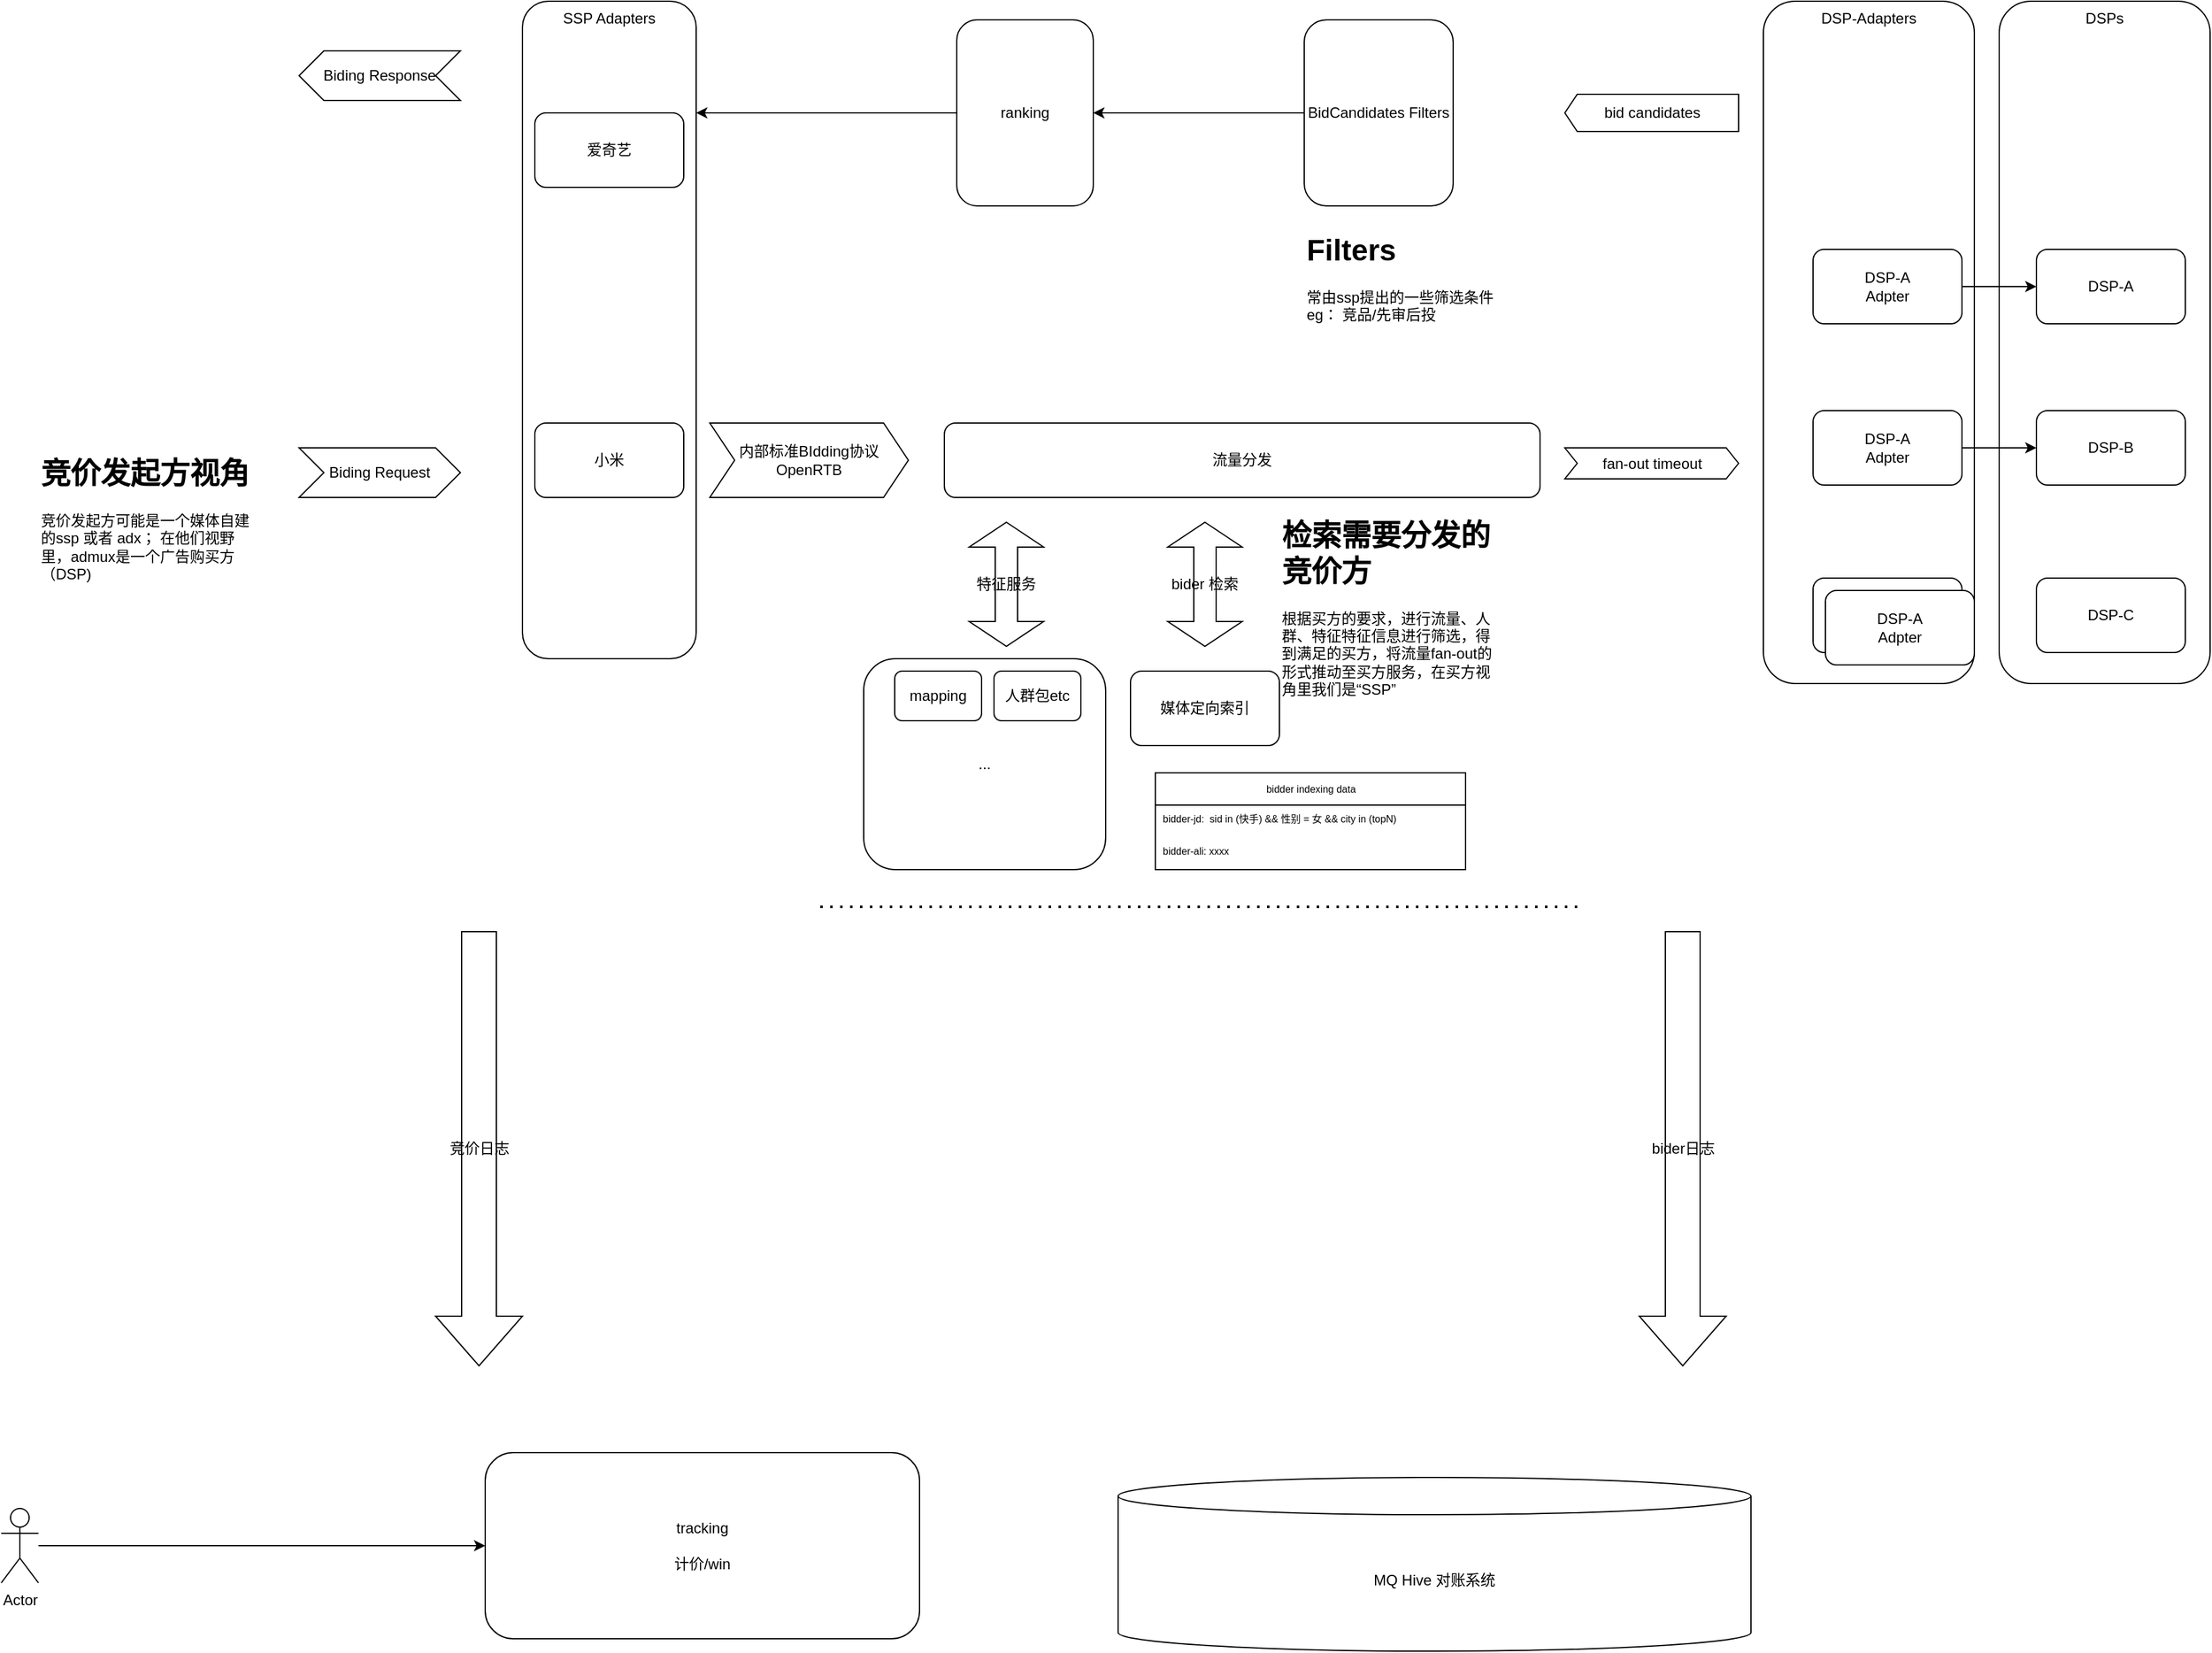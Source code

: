 <mxfile version="28.2.4">
  <diagram name="第 1 页" id="lOglNoOgg2-yyWmi44IV">
    <mxGraphModel dx="6283" dy="4197" grid="1" gridSize="10" guides="1" tooltips="1" connect="1" arrows="1" fold="1" page="1" pageScale="1" pageWidth="827" pageHeight="1169" math="0" shadow="0">
      <root>
        <mxCell id="0" />
        <mxCell id="1" parent="0" />
        <mxCell id="F5coQ6qRGWu3n4B3Xegy-55" value="SSP Adapters" style="rounded=1;whiteSpace=wrap;html=1;verticalAlign=top;" parent="1" vertex="1">
          <mxGeometry x="200" y="-250" width="140" height="530" as="geometry" />
        </mxCell>
        <mxCell id="F5coQ6qRGWu3n4B3Xegy-50" value="DSP-Adapters" style="rounded=1;whiteSpace=wrap;html=1;verticalAlign=top;" parent="1" vertex="1">
          <mxGeometry x="1200" y="-250" width="170" height="550" as="geometry" />
        </mxCell>
        <mxCell id="F5coQ6qRGWu3n4B3Xegy-38" value="DSPs" style="rounded=1;whiteSpace=wrap;html=1;verticalAlign=top;" parent="1" vertex="1">
          <mxGeometry x="1390" y="-250" width="170" height="550" as="geometry" />
        </mxCell>
        <mxCell id="F5coQ6qRGWu3n4B3Xegy-15" value="..." style="rounded=1;whiteSpace=wrap;html=1;" parent="1" vertex="1">
          <mxGeometry x="475" y="280" width="195" height="170" as="geometry" />
        </mxCell>
        <mxCell id="F5coQ6qRGWu3n4B3Xegy-1" value="爱奇艺" style="rounded=1;whiteSpace=wrap;html=1;" parent="1" vertex="1">
          <mxGeometry x="210" y="-160" width="120" height="60" as="geometry" />
        </mxCell>
        <mxCell id="F5coQ6qRGWu3n4B3Xegy-2" value="小米" style="rounded=1;whiteSpace=wrap;html=1;" parent="1" vertex="1">
          <mxGeometry x="210" y="90" width="120" height="60" as="geometry" />
        </mxCell>
        <mxCell id="F5coQ6qRGWu3n4B3Xegy-4" value="内部标准BIdding协议&lt;br&gt;OpenRTB" style="shape=step;perimeter=stepPerimeter;whiteSpace=wrap;html=1;fixedSize=1;" parent="1" vertex="1">
          <mxGeometry x="351" y="90" width="160" height="60" as="geometry" />
        </mxCell>
        <mxCell id="F5coQ6qRGWu3n4B3Xegy-5" value="流量分发" style="rounded=1;whiteSpace=wrap;html=1;" parent="1" vertex="1">
          <mxGeometry x="540" y="90" width="480" height="60" as="geometry" />
        </mxCell>
        <mxCell id="F5coQ6qRGWu3n4B3Xegy-7" value="&lt;h1 style=&quot;margin-top: 0px;&quot;&gt;竞价发起方视角&lt;br&gt;&lt;/h1&gt;&lt;p&gt;竞价发起方可能是一个媒体自建的ssp 或者 adx； 在他们视野里，admux是一个广告购买方（DSP)&amp;nbsp;&lt;/p&gt;" style="text;html=1;whiteSpace=wrap;overflow=hidden;rounded=0;" parent="1" vertex="1">
          <mxGeometry x="-190" y="110" width="180" height="120" as="geometry" />
        </mxCell>
        <mxCell id="F5coQ6qRGWu3n4B3Xegy-8" value="Biding Request" style="shape=step;perimeter=stepPerimeter;whiteSpace=wrap;html=1;fixedSize=1;" parent="1" vertex="1">
          <mxGeometry x="20" y="110" width="130" height="40" as="geometry" />
        </mxCell>
        <mxCell id="F5coQ6qRGWu3n4B3Xegy-9" value="媒体定向索引" style="rounded=1;whiteSpace=wrap;html=1;" parent="1" vertex="1">
          <mxGeometry x="690" y="290" width="120" height="60" as="geometry" />
        </mxCell>
        <mxCell id="F5coQ6qRGWu3n4B3Xegy-11" value="&lt;h1 style=&quot;margin-top: 0px;&quot;&gt;检索需要分发的竞价方&lt;/h1&gt;&lt;p&gt;根据买方的要求，进行流量、人群、特征特征信息进行筛选，得到满足的买方，将流量fan-out的形式推动至买方服务，在买方视角里我们是“SSP”&lt;/p&gt;" style="text;html=1;whiteSpace=wrap;overflow=hidden;rounded=0;" parent="1" vertex="1">
          <mxGeometry x="810" y="160" width="180" height="160" as="geometry" />
        </mxCell>
        <mxCell id="F5coQ6qRGWu3n4B3Xegy-12" value="特征服务" style="shape=doubleArrow;direction=south;whiteSpace=wrap;html=1;" parent="1" vertex="1">
          <mxGeometry x="560" y="170" width="60" height="100" as="geometry" />
        </mxCell>
        <mxCell id="F5coQ6qRGWu3n4B3Xegy-13" value="mapping" style="rounded=1;whiteSpace=wrap;html=1;" parent="1" vertex="1">
          <mxGeometry x="500" y="290" width="70" height="40" as="geometry" />
        </mxCell>
        <mxCell id="F5coQ6qRGWu3n4B3Xegy-14" value="人群包etc" style="rounded=1;whiteSpace=wrap;html=1;" parent="1" vertex="1">
          <mxGeometry x="580" y="290" width="70" height="40" as="geometry" />
        </mxCell>
        <mxCell id="F5coQ6qRGWu3n4B3Xegy-16" value="bider 检索" style="shape=doubleArrow;direction=south;whiteSpace=wrap;html=1;" parent="1" vertex="1">
          <mxGeometry x="720" y="170" width="60" height="100" as="geometry" />
        </mxCell>
        <mxCell id="F5coQ6qRGWu3n4B3Xegy-17" value="bidder indexing data" style="swimlane;fontStyle=0;childLayout=stackLayout;horizontal=1;startSize=26;fillColor=none;horizontalStack=0;resizeParent=1;resizeParentMax=0;resizeLast=0;collapsible=1;marginBottom=0;html=1;fontSize=8;" parent="1" vertex="1">
          <mxGeometry x="710" y="372" width="250" height="78" as="geometry" />
        </mxCell>
        <mxCell id="F5coQ6qRGWu3n4B3Xegy-18" value="bidder-jd:&amp;nbsp; sid in (快手) &amp;amp;&amp;amp; 性别 = 女 &amp;amp;&amp;amp; city in (topN)" style="text;strokeColor=none;fillColor=none;align=left;verticalAlign=top;spacingLeft=4;spacingRight=4;overflow=hidden;rotatable=0;points=[[0,0.5],[1,0.5]];portConstraint=eastwest;whiteSpace=wrap;html=1;fontSize=8;" parent="F5coQ6qRGWu3n4B3Xegy-17" vertex="1">
          <mxGeometry y="26" width="250" height="26" as="geometry" />
        </mxCell>
        <mxCell id="F5coQ6qRGWu3n4B3Xegy-19" value="bidder-ali: xxxx" style="text;strokeColor=none;fillColor=none;align=left;verticalAlign=top;spacingLeft=4;spacingRight=4;overflow=hidden;rotatable=0;points=[[0,0.5],[1,0.5]];portConstraint=eastwest;whiteSpace=wrap;html=1;fontSize=8;" parent="F5coQ6qRGWu3n4B3Xegy-17" vertex="1">
          <mxGeometry y="52" width="250" height="26" as="geometry" />
        </mxCell>
        <mxCell id="F5coQ6qRGWu3n4B3Xegy-21" value="" style="endArrow=none;dashed=1;html=1;dashPattern=1 3;strokeWidth=2;rounded=0;" parent="1" edge="1">
          <mxGeometry width="50" height="50" relative="1" as="geometry">
            <mxPoint x="440" y="480" as="sourcePoint" />
            <mxPoint x="1050" y="480" as="targetPoint" />
          </mxGeometry>
        </mxCell>
        <mxCell id="F5coQ6qRGWu3n4B3Xegy-28" value="DSP-B" style="whiteSpace=wrap;html=1;rounded=1;" parent="1" vertex="1">
          <mxGeometry x="1420" y="80" width="120" height="60" as="geometry" />
        </mxCell>
        <mxCell id="F5coQ6qRGWu3n4B3Xegy-30" value="DSP-A" style="whiteSpace=wrap;html=1;rounded=1;" parent="1" vertex="1">
          <mxGeometry x="1420" y="-50" width="120" height="60" as="geometry" />
        </mxCell>
        <mxCell id="F5coQ6qRGWu3n4B3Xegy-34" value="DSP-C" style="whiteSpace=wrap;html=1;rounded=1;" parent="1" vertex="1">
          <mxGeometry x="1420" y="215" width="120" height="60" as="geometry" />
        </mxCell>
        <mxCell id="F5coQ6qRGWu3n4B3Xegy-54" value="" style="edgeStyle=orthogonalEdgeStyle;rounded=0;orthogonalLoop=1;jettySize=auto;html=1;" parent="1" source="F5coQ6qRGWu3n4B3Xegy-39" target="F5coQ6qRGWu3n4B3Xegy-53" edge="1">
          <mxGeometry relative="1" as="geometry" />
        </mxCell>
        <mxCell id="F5coQ6qRGWu3n4B3Xegy-39" value="BidCandidates Filters" style="rounded=1;whiteSpace=wrap;html=1;" parent="1" vertex="1">
          <mxGeometry x="830" y="-235" width="120" height="150" as="geometry" />
        </mxCell>
        <mxCell id="F5coQ6qRGWu3n4B3Xegy-43" value="fan-out timeout" style="html=1;shadow=0;dashed=0;align=center;verticalAlign=middle;shape=mxgraph.arrows2.arrow;dy=0;dx=10;notch=10;" parent="1" vertex="1">
          <mxGeometry x="1040" y="110" width="140" height="25" as="geometry" />
        </mxCell>
        <mxCell id="F5coQ6qRGWu3n4B3Xegy-45" style="edgeStyle=orthogonalEdgeStyle;rounded=0;orthogonalLoop=1;jettySize=auto;html=1;" parent="1" source="F5coQ6qRGWu3n4B3Xegy-44" target="F5coQ6qRGWu3n4B3Xegy-30" edge="1">
          <mxGeometry relative="1" as="geometry" />
        </mxCell>
        <mxCell id="F5coQ6qRGWu3n4B3Xegy-44" value="DSP-A&lt;br&gt;Adpter" style="whiteSpace=wrap;html=1;rounded=1;" parent="1" vertex="1">
          <mxGeometry x="1240" y="-50" width="120" height="60" as="geometry" />
        </mxCell>
        <mxCell id="F5coQ6qRGWu3n4B3Xegy-47" style="edgeStyle=orthogonalEdgeStyle;rounded=0;orthogonalLoop=1;jettySize=auto;html=1;" parent="1" source="F5coQ6qRGWu3n4B3Xegy-46" target="F5coQ6qRGWu3n4B3Xegy-28" edge="1">
          <mxGeometry relative="1" as="geometry" />
        </mxCell>
        <mxCell id="F5coQ6qRGWu3n4B3Xegy-46" value="DSP-A&lt;br&gt;Adpter" style="whiteSpace=wrap;html=1;rounded=1;" parent="1" vertex="1">
          <mxGeometry x="1240" y="80" width="120" height="60" as="geometry" />
        </mxCell>
        <mxCell id="F5coQ6qRGWu3n4B3Xegy-48" value="DSP-A&lt;br&gt;Adpter" style="whiteSpace=wrap;html=1;rounded=1;" parent="1" vertex="1">
          <mxGeometry x="1240" y="215" width="120" height="60" as="geometry" />
        </mxCell>
        <mxCell id="F5coQ6qRGWu3n4B3Xegy-49" value="DSP-A&lt;br&gt;Adpter" style="whiteSpace=wrap;html=1;rounded=1;" parent="1" vertex="1">
          <mxGeometry x="1250" y="225" width="120" height="60" as="geometry" />
        </mxCell>
        <mxCell id="F5coQ6qRGWu3n4B3Xegy-52" value="bid candidates" style="html=1;shadow=0;dashed=0;align=center;verticalAlign=middle;shape=mxgraph.arrows2.arrow;dy=0;dx=10;notch=0;flipH=1;" parent="1" vertex="1">
          <mxGeometry x="1040" y="-175" width="140" height="30" as="geometry" />
        </mxCell>
        <mxCell id="F5coQ6qRGWu3n4B3Xegy-58" value="" style="edgeStyle=orthogonalEdgeStyle;rounded=0;orthogonalLoop=1;jettySize=auto;html=1;" parent="1" source="F5coQ6qRGWu3n4B3Xegy-53" edge="1">
          <mxGeometry relative="1" as="geometry">
            <mxPoint x="340" y="-160" as="targetPoint" />
          </mxGeometry>
        </mxCell>
        <mxCell id="F5coQ6qRGWu3n4B3Xegy-53" value="ranking" style="rounded=1;whiteSpace=wrap;html=1;" parent="1" vertex="1">
          <mxGeometry x="550" y="-235" width="110" height="150" as="geometry" />
        </mxCell>
        <mxCell id="F5coQ6qRGWu3n4B3Xegy-56" value="&lt;h1 style=&quot;margin-top: 0px;&quot;&gt;Filters&lt;/h1&gt;&lt;p&gt;&lt;span style=&quot;text-align: center;&quot;&gt;常由ssp提出的一些筛选条件&lt;/span&gt;&lt;br style=&quot;text-align: center;&quot;&gt;&lt;span style=&quot;text-align: center;&quot;&gt;eg： 竞品/先审后投&lt;/span&gt;&lt;/p&gt;" style="text;html=1;whiteSpace=wrap;overflow=hidden;rounded=0;" parent="1" vertex="1">
          <mxGeometry x="830" y="-70" width="180" height="90" as="geometry" />
        </mxCell>
        <mxCell id="F5coQ6qRGWu3n4B3Xegy-59" value="Biding Response" style="shape=step;perimeter=stepPerimeter;whiteSpace=wrap;html=1;fixedSize=1;flipH=1;" parent="1" vertex="1">
          <mxGeometry x="20" y="-210" width="130" height="40" as="geometry" />
        </mxCell>
        <mxCell id="zO0UZ90o7nM3uuFB5Y7T-1" value="bider日志" style="html=1;shadow=0;dashed=0;align=center;verticalAlign=middle;shape=mxgraph.arrows2.arrow;dy=0.6;dx=40;direction=south;notch=0;" vertex="1" parent="1">
          <mxGeometry x="1100" y="500" width="70" height="350" as="geometry" />
        </mxCell>
        <mxCell id="zO0UZ90o7nM3uuFB5Y7T-4" value="竞价日志" style="html=1;shadow=0;dashed=0;align=center;verticalAlign=middle;shape=mxgraph.arrows2.arrow;dy=0.6;dx=40;direction=south;notch=0;" vertex="1" parent="1">
          <mxGeometry x="130" y="500" width="70" height="350" as="geometry" />
        </mxCell>
        <mxCell id="zO0UZ90o7nM3uuFB5Y7T-7" style="edgeStyle=orthogonalEdgeStyle;rounded=0;orthogonalLoop=1;jettySize=auto;html=1;" edge="1" parent="1" source="zO0UZ90o7nM3uuFB5Y7T-6" target="zO0UZ90o7nM3uuFB5Y7T-11">
          <mxGeometry relative="1" as="geometry">
            <mxPoint x="41.818" y="1008.182" as="targetPoint" />
          </mxGeometry>
        </mxCell>
        <mxCell id="zO0UZ90o7nM3uuFB5Y7T-6" value="Actor" style="shape=umlActor;verticalLabelPosition=bottom;verticalAlign=top;html=1;outlineConnect=0;" vertex="1" parent="1">
          <mxGeometry x="-220" y="965" width="30" height="60" as="geometry" />
        </mxCell>
        <mxCell id="zO0UZ90o7nM3uuFB5Y7T-10" value="MQ Hive 对账系统" style="shape=cylinder3;whiteSpace=wrap;html=1;boundedLbl=1;backgroundOutline=1;size=15;" vertex="1" parent="1">
          <mxGeometry x="680" y="940" width="510" height="140" as="geometry" />
        </mxCell>
        <mxCell id="zO0UZ90o7nM3uuFB5Y7T-11" value="tracking&lt;br&gt;&lt;br&gt;计价/win" style="rounded=1;whiteSpace=wrap;html=1;" vertex="1" parent="1">
          <mxGeometry x="170" y="920" width="350" height="150" as="geometry" />
        </mxCell>
      </root>
    </mxGraphModel>
  </diagram>
</mxfile>
